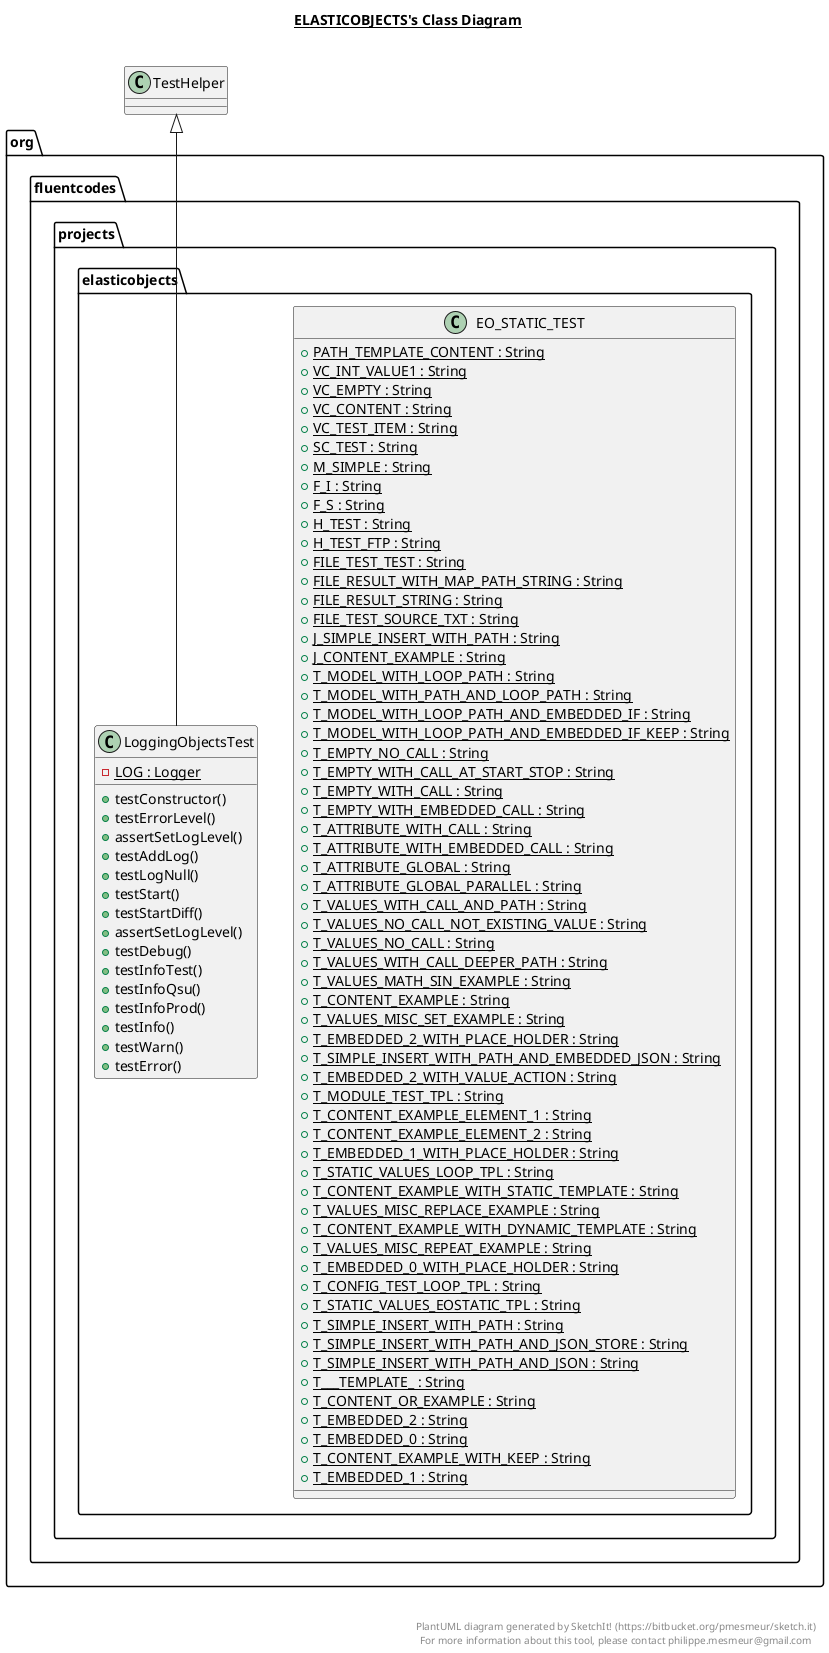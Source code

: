 @startuml

title __ELASTICOBJECTS's Class Diagram__\n

  package org.fluentcodes.projects.elasticobjects {
    class EO_STATIC_TEST {
        {static} + PATH_TEMPLATE_CONTENT : String
        {static} + VC_INT_VALUE1 : String
        {static} + VC_EMPTY : String
        {static} + VC_CONTENT : String
        {static} + VC_TEST_ITEM : String
        {static} + SC_TEST : String
        {static} + M_SIMPLE : String
        {static} + F_I : String
        {static} + F_S : String
        {static} + H_TEST : String
        {static} + H_TEST_FTP : String
        {static} + FILE_TEST_TEST : String
        {static} + FILE_RESULT_WITH_MAP_PATH_STRING : String
        {static} + FILE_RESULT_STRING : String
        {static} + FILE_TEST_SOURCE_TXT : String
        {static} + J_SIMPLE_INSERT_WITH_PATH : String
        {static} + J_CONTENT_EXAMPLE : String
        {static} + T_MODEL_WITH_LOOP_PATH : String
        {static} + T_MODEL_WITH_PATH_AND_LOOP_PATH : String
        {static} + T_MODEL_WITH_LOOP_PATH_AND_EMBEDDED_IF : String
        {static} + T_MODEL_WITH_LOOP_PATH_AND_EMBEDDED_IF_KEEP : String
        {static} + T_EMPTY_NO_CALL : String
        {static} + T_EMPTY_WITH_CALL_AT_START_STOP : String
        {static} + T_EMPTY_WITH_CALL : String
        {static} + T_EMPTY_WITH_EMBEDDED_CALL : String
        {static} + T_ATTRIBUTE_WITH_CALL : String
        {static} + T_ATTRIBUTE_WITH_EMBEDDED_CALL : String
        {static} + T_ATTRIBUTE_GLOBAL : String
        {static} + T_ATTRIBUTE_GLOBAL_PARALLEL : String
        {static} + T_VALUES_WITH_CALL_AND_PATH : String
        {static} + T_VALUES_NO_CALL_NOT_EXISTING_VALUE : String
        {static} + T_VALUES_NO_CALL : String
        {static} + T_VALUES_WITH_CALL_DEEPER_PATH : String
        {static} + T_VALUES_MATH_SIN_EXAMPLE : String
        {static} + T_CONTENT_EXAMPLE : String
        {static} + T_VALUES_MISC_SET_EXAMPLE : String
        {static} + T_EMBEDDED_2_WITH_PLACE_HOLDER : String
        {static} + T_SIMPLE_INSERT_WITH_PATH_AND_EMBEDDED_JSON : String
        {static} + T_EMBEDDED_2_WITH_VALUE_ACTION : String
        {static} + T_MODULE_TEST_TPL : String
        {static} + T_CONTENT_EXAMPLE_ELEMENT_1 : String
        {static} + T_CONTENT_EXAMPLE_ELEMENT_2 : String
        {static} + T_EMBEDDED_1_WITH_PLACE_HOLDER : String
        {static} + T_STATIC_VALUES_LOOP_TPL : String
        {static} + T_CONTENT_EXAMPLE_WITH_STATIC_TEMPLATE : String
        {static} + T_VALUES_MISC_REPLACE_EXAMPLE : String
        {static} + T_CONTENT_EXAMPLE_WITH_DYNAMIC_TEMPLATE : String
        {static} + T_VALUES_MISC_REPEAT_EXAMPLE : String
        {static} + T_EMBEDDED_0_WITH_PLACE_HOLDER : String
        {static} + T_CONFIG_TEST_LOOP_TPL : String
        {static} + T_STATIC_VALUES_EOSTATIC_TPL : String
        {static} + T_SIMPLE_INSERT_WITH_PATH : String
        {static} + T_SIMPLE_INSERT_WITH_PATH_AND_JSON_STORE : String
        {static} + T_SIMPLE_INSERT_WITH_PATH_AND_JSON : String
        {static} + T___TEMPLATE_ : String
        {static} + T_CONTENT_OR_EXAMPLE : String
        {static} + T_EMBEDDED_2 : String
        {static} + T_EMBEDDED_0 : String
        {static} + T_CONTENT_EXAMPLE_WITH_KEEP : String
        {static} + T_EMBEDDED_1 : String
    }
  }
  

  package org.fluentcodes.projects.elasticobjects {
    class LoggingObjectsTest {
        {static} - LOG : Logger
        + testConstructor()
        + testErrorLevel()
        + assertSetLogLevel()
        + testAddLog()
        + testLogNull()
        + testStart()
        + testStartDiff()
        + assertSetLogLevel()
        + testDebug()
        + testInfoTest()
        + testInfoQsu()
        + testInfoProd()
        + testInfo()
        + testWarn()
        + testError()
    }
  }
  

  LoggingObjectsTest -up-|> TestHelper


right footer


PlantUML diagram generated by SketchIt! (https://bitbucket.org/pmesmeur/sketch.it)
For more information about this tool, please contact philippe.mesmeur@gmail.com
endfooter

@enduml
